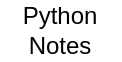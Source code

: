 <mxfile version="21.6.6" type="github">
  <diagram name="Page-1" id="BQyNfDQM9KaaFVRLigCi">
    <mxGraphModel dx="1306" dy="712" grid="1" gridSize="10" guides="1" tooltips="1" connect="1" arrows="1" fold="1" page="1" pageScale="1" pageWidth="827" pageHeight="1169" math="0" shadow="0">
      <root>
        <mxCell id="0" />
        <mxCell id="1" parent="0" />
        <mxCell id="xOmw6yuI3J5H7bLTYV34-2" value="Python Notes" style="text;html=1;strokeColor=none;fillColor=none;align=center;verticalAlign=middle;whiteSpace=wrap;rounded=0;" vertex="1" parent="1">
          <mxGeometry x="360" y="10" width="60" height="30" as="geometry" />
        </mxCell>
      </root>
    </mxGraphModel>
  </diagram>
</mxfile>
